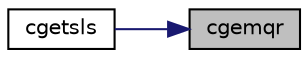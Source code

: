 digraph "cgemqr"
{
 // LATEX_PDF_SIZE
  edge [fontname="Helvetica",fontsize="10",labelfontname="Helvetica",labelfontsize="10"];
  node [fontname="Helvetica",fontsize="10",shape=record];
  rankdir="RL";
  Node1 [label="cgemqr",height=0.2,width=0.4,color="black", fillcolor="grey75", style="filled", fontcolor="black",tooltip="CGEMQR"];
  Node1 -> Node2 [dir="back",color="midnightblue",fontsize="10",style="solid",fontname="Helvetica"];
  Node2 [label="cgetsls",height=0.2,width=0.4,color="black", fillcolor="white", style="filled",URL="$cgetsls_8f.html#ac9e56f857b4f3dbd7ab4216472fc114c",tooltip="CGETSLS"];
}

